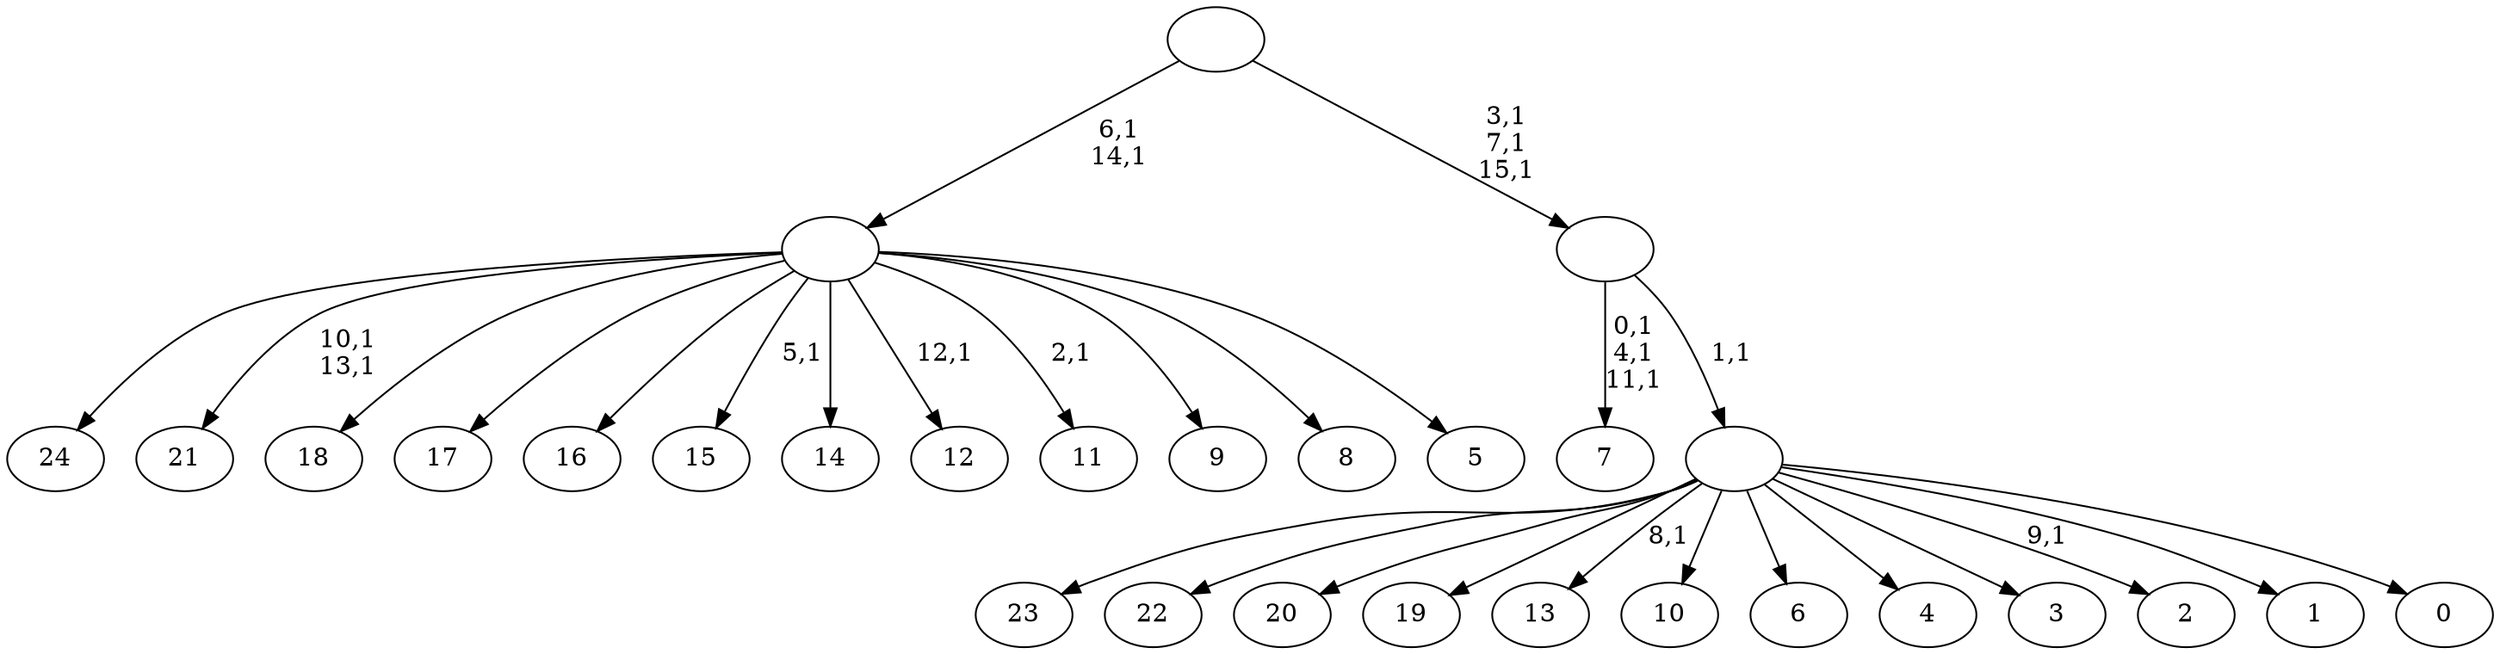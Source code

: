 digraph T {
	41 [label="24"]
	40 [label="23"]
	39 [label="22"]
	38 [label="21"]
	35 [label="20"]
	34 [label="19"]
	33 [label="18"]
	32 [label="17"]
	31 [label="16"]
	30 [label="15"]
	28 [label="14"]
	27 [label="13"]
	25 [label="12"]
	23 [label="11"]
	21 [label="10"]
	20 [label="9"]
	19 [label="8"]
	18 [label="7"]
	14 [label="6"]
	13 [label="5"]
	12 [label=""]
	10 [label="4"]
	9 [label="3"]
	8 [label="2"]
	6 [label="1"]
	5 [label="0"]
	4 [label=""]
	3 [label=""]
	0 [label=""]
	12 -> 23 [label="2,1"]
	12 -> 25 [label="12,1"]
	12 -> 30 [label="5,1"]
	12 -> 38 [label="10,1\n13,1"]
	12 -> 41 [label=""]
	12 -> 33 [label=""]
	12 -> 32 [label=""]
	12 -> 31 [label=""]
	12 -> 28 [label=""]
	12 -> 20 [label=""]
	12 -> 19 [label=""]
	12 -> 13 [label=""]
	4 -> 8 [label="9,1"]
	4 -> 27 [label="8,1"]
	4 -> 40 [label=""]
	4 -> 39 [label=""]
	4 -> 35 [label=""]
	4 -> 34 [label=""]
	4 -> 21 [label=""]
	4 -> 14 [label=""]
	4 -> 10 [label=""]
	4 -> 9 [label=""]
	4 -> 6 [label=""]
	4 -> 5 [label=""]
	3 -> 18 [label="0,1\n4,1\n11,1"]
	3 -> 4 [label="1,1"]
	0 -> 3 [label="3,1\n7,1\n15,1"]
	0 -> 12 [label="6,1\n14,1"]
}

